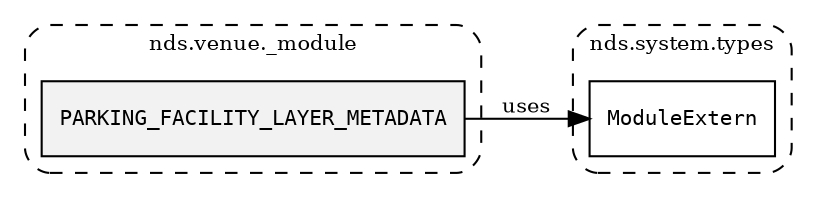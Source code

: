 /**
 * This dot file creates symbol collaboration diagram for PARKING_FACILITY_LAYER_METADATA.
 */
digraph ZSERIO
{
    node [shape=box, fontsize=10];
    rankdir="LR";
    fontsize=10;
    tooltip="PARKING_FACILITY_LAYER_METADATA collaboration diagram";

    subgraph "cluster_nds.venue._module"
    {
        style="dashed, rounded";
        label="nds.venue._module";
        tooltip="Package nds.venue._module";
        href="../../../content/packages/nds.venue._module.html#Package-nds-venue-_module";
        target="_parent";

        "PARKING_FACILITY_LAYER_METADATA" [style="filled", fillcolor="#0000000D", target="_parent", label=<<font face="monospace"><table align="center" border="0" cellspacing="0" cellpadding="0"><tr><td href="../../../content/packages/nds.venue._module.html#Constant-PARKING_FACILITY_LAYER_METADATA" title="Constant defined in nds.venue._module">PARKING_FACILITY_LAYER_METADATA</td></tr></table></font>>];
    }

    subgraph "cluster_nds.system.types"
    {
        style="dashed, rounded";
        label="nds.system.types";
        tooltip="Package nds.system.types";
        href="../../../content/packages/nds.system.types.html#Package-nds-system-types";
        target="_parent";

        "ModuleExtern" [target="_parent", label=<<font face="monospace"><table align="center" border="0" cellspacing="0" cellpadding="0"><tr><td href="../../../content/packages/nds.system.types.html#Subtype-ModuleExtern" title="Subtype defined in nds.system.types">ModuleExtern</td></tr></table></font>>];
    }

    "PARKING_FACILITY_LAYER_METADATA" -> "ModuleExtern" [label="uses", fontsize=10];
}
